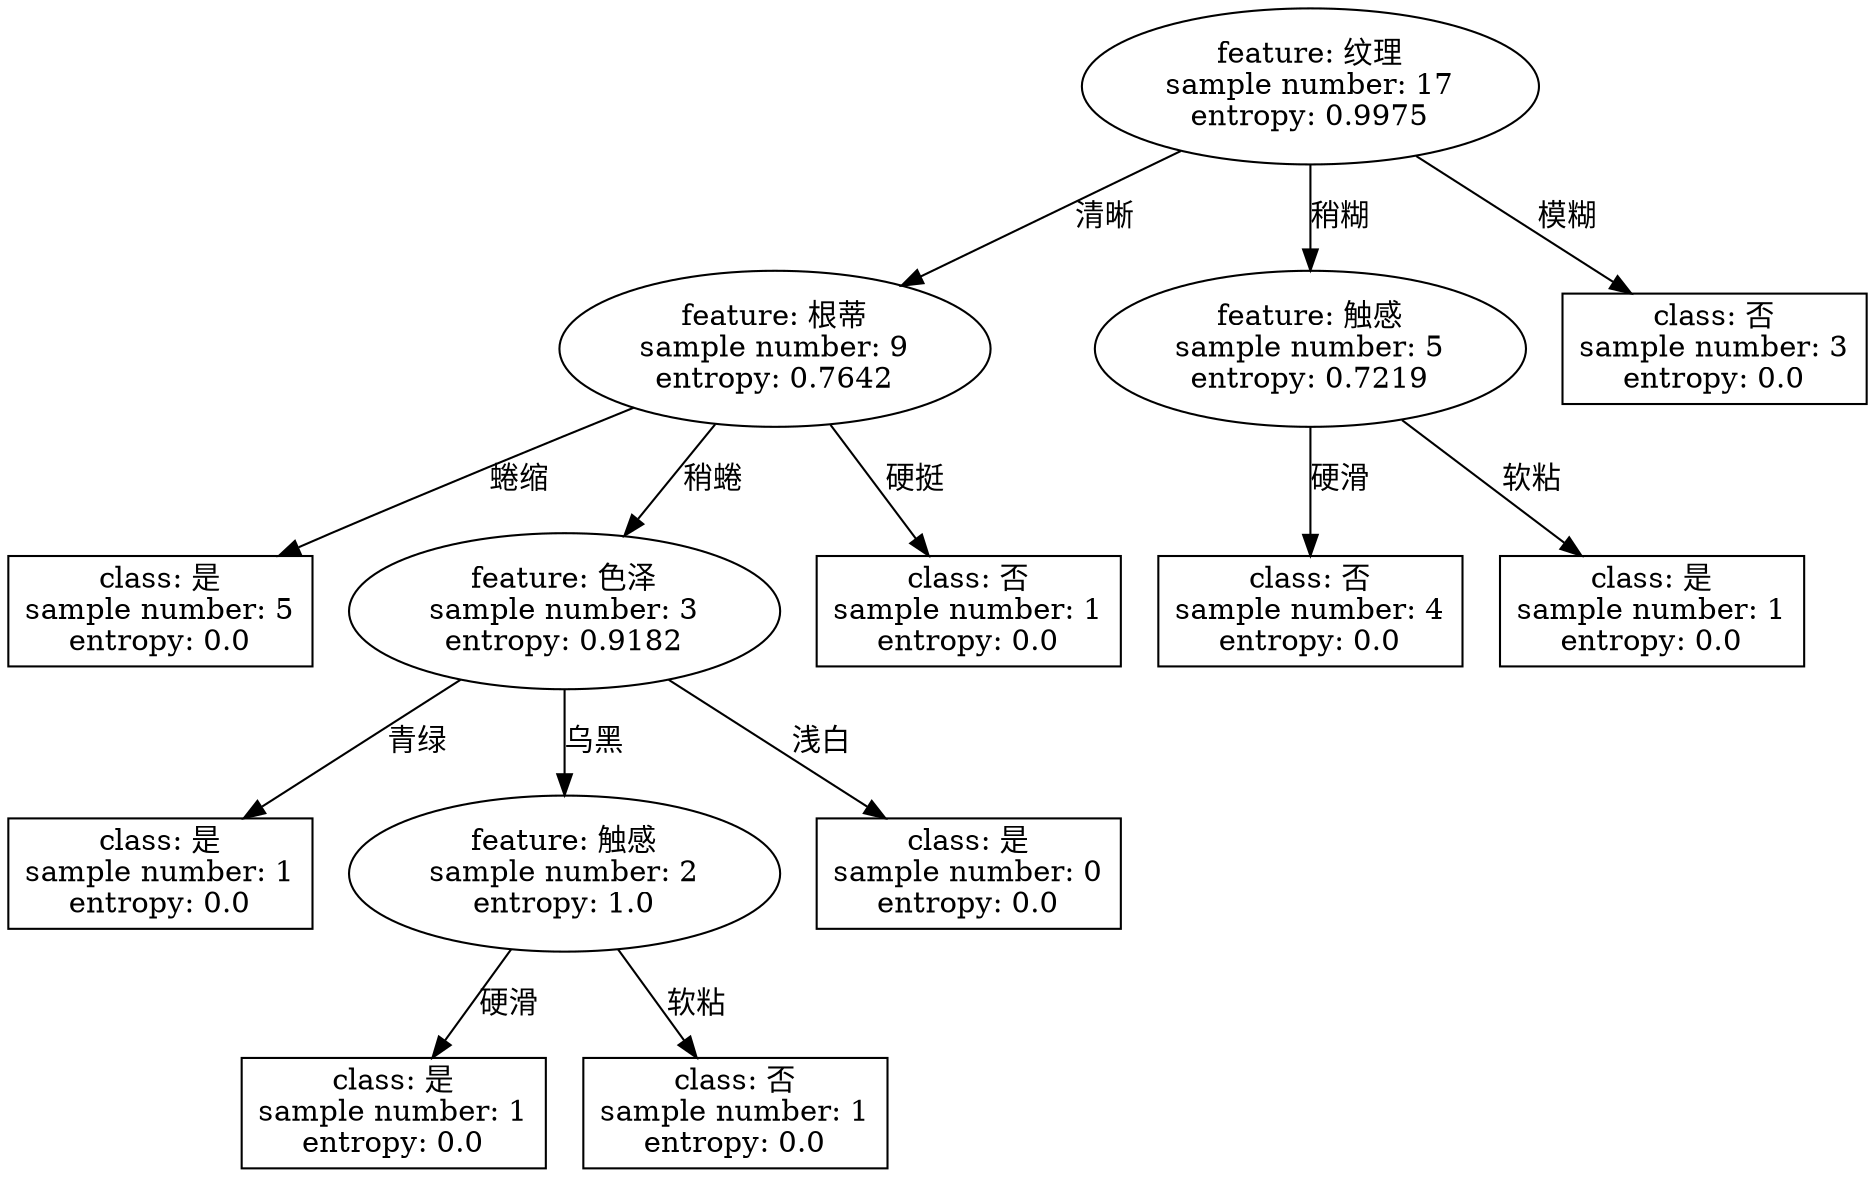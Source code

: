 digraph tree{
3[label="feature: 纹理
sample number: 17
entropy: 0.9975"];
5[label="feature: 根蒂
sample number: 9
entropy: 0.7642"];
6[shape=box, label="class: 是
sample number: 5
entropy: 0.0"];
5->6[label="蜷缩"];
8[label="feature: 色泽
sample number: 3
entropy: 0.9182"];
9[shape=box, label="class: 是
sample number: 1
entropy: 0.0"];
8->9[label="青绿"];
11[label="feature: 触感
sample number: 2
entropy: 1.0"];
12[shape=box, label="class: 是
sample number: 1
entropy: 0.0"];
11->12[label="硬滑"];
13[shape=box, label="class: 否
sample number: 1
entropy: 0.0"];
11->13[label="软粘"];
8->11[label="乌黑"];
14[shape=box, label="class: 是
sample number: 0
entropy: 0.0"];
8->14[label="浅白"];
5->8[label="稍蜷"];
15[shape=box, label="class: 否
sample number: 1
entropy: 0.0"];
5->15[label="硬挺"];
3->5[label="清晰"];
17[label="feature: 触感
sample number: 5
entropy: 0.7219"];
18[shape=box, label="class: 否
sample number: 4
entropy: 0.0"];
17->18[label="硬滑"];
19[shape=box, label="class: 是
sample number: 1
entropy: 0.0"];
17->19[label="软粘"];
3->17[label="稍糊"];
20[shape=box, label="class: 否
sample number: 3
entropy: 0.0"];
3->20[label="模糊"];
}
